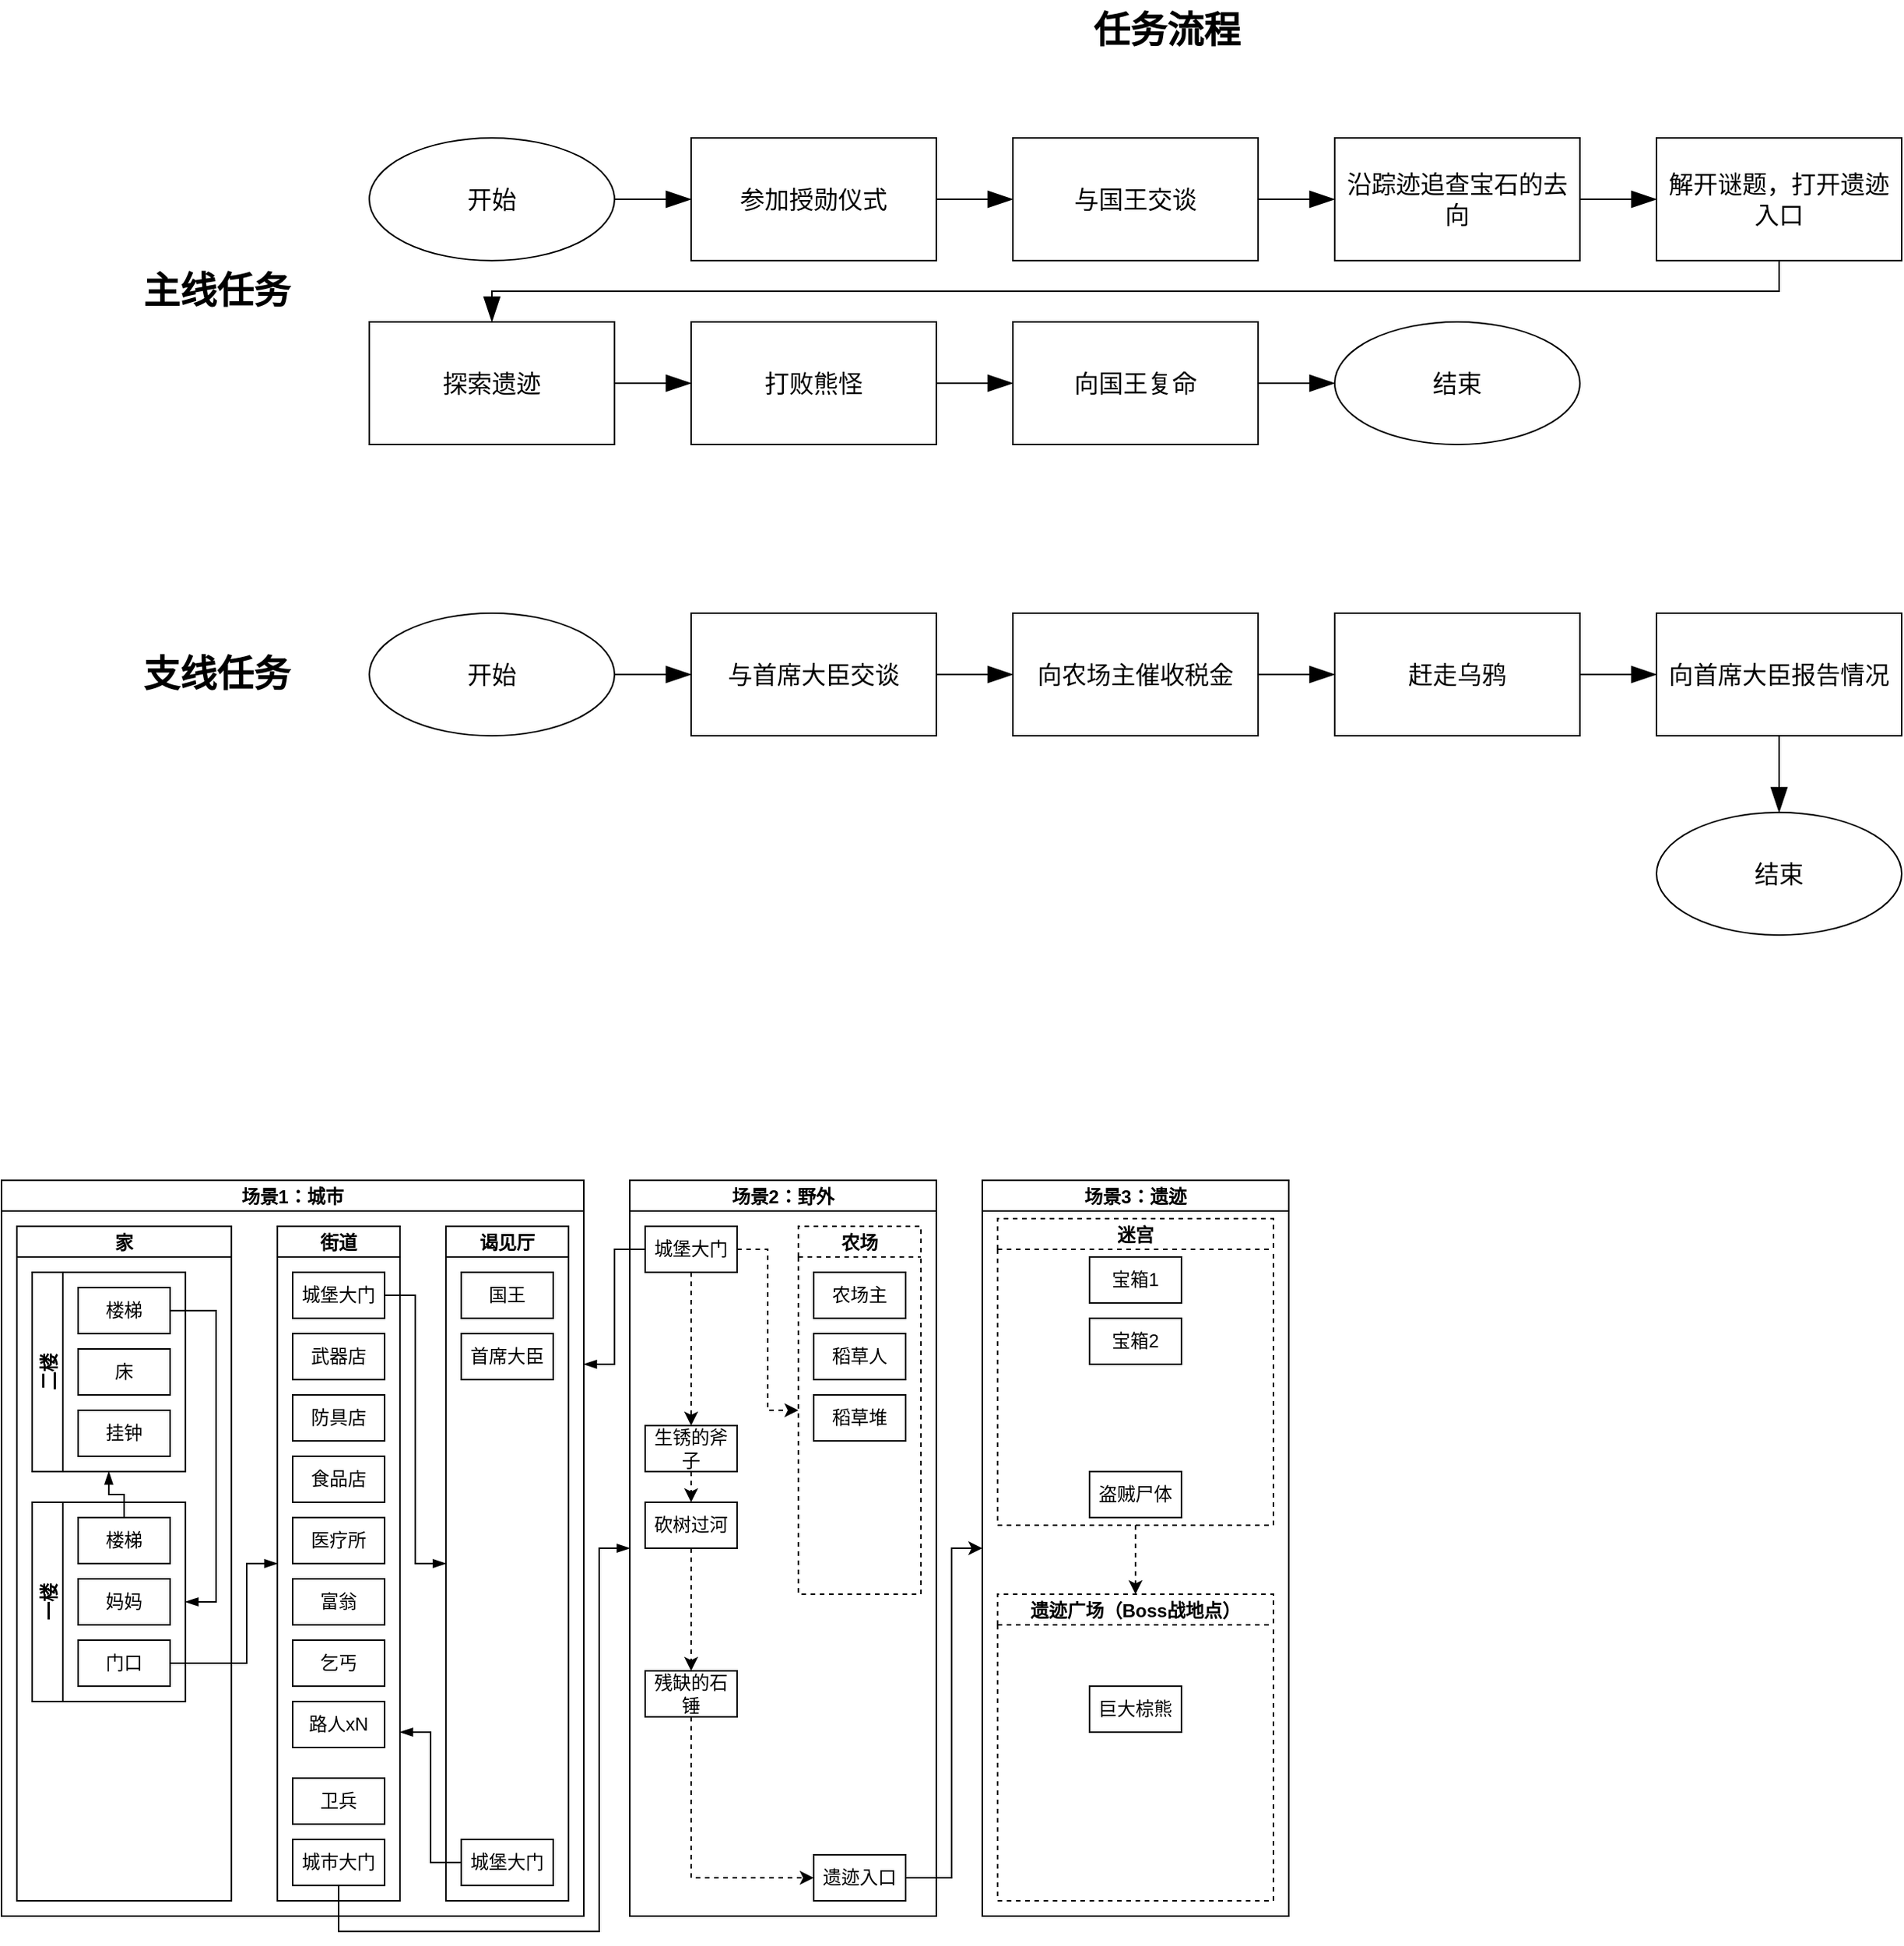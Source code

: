 <mxfile version="20.6.1" type="device"><diagram id="xUpzfpDyM6c4dpfy8sNx" name="第 1 页"><mxGraphModel dx="981" dy="597" grid="1" gridSize="10" guides="1" tooltips="1" connect="1" arrows="1" fold="1" page="1" pageScale="1" pageWidth="1600" pageHeight="900" background="none" math="0" shadow="0"><root><mxCell id="0"/><mxCell id="1" parent="0"/><mxCell id="JuBkg8ofsiZsjsUCw4kO-111" value="" style="edgeStyle=elbowEdgeStyle;shape=connector;curved=1;rounded=0;orthogonalLoop=1;jettySize=auto;html=1;labelBackgroundColor=default;strokeColor=default;fontFamily=Helvetica;fontSize=12;fontColor=default;endArrow=blockThin;endFill=1;startSize=14;endSize=14;" parent="1" source="JuBkg8ofsiZsjsUCw4kO-89" target="JuBkg8ofsiZsjsUCw4kO-110" edge="1"><mxGeometry relative="1" as="geometry"/></mxCell><mxCell id="JuBkg8ofsiZsjsUCw4kO-89" value="参加授勋仪式" style="whiteSpace=wrap;html=1;fontSize=16;" parent="1" vertex="1"><mxGeometry x="490" y="240" width="160" height="80" as="geometry"/></mxCell><mxCell id="JuBkg8ofsiZsjsUCw4kO-91" style="edgeStyle=orthogonalEdgeStyle;curved=1;rounded=0;orthogonalLoop=1;jettySize=auto;html=1;fontSize=12;endArrow=blockThin;startSize=14;endSize=14;endFill=1;noEdgeStyle=1;orthogonal=1;" parent="1" source="JuBkg8ofsiZsjsUCw4kO-90" target="JuBkg8ofsiZsjsUCw4kO-89" edge="1"><mxGeometry relative="1" as="geometry"/></mxCell><mxCell id="JuBkg8ofsiZsjsUCw4kO-90" value="开始" style="ellipse;whiteSpace=wrap;html=1;fontSize=16;" parent="1" vertex="1"><mxGeometry x="280" y="240" width="160" height="80" as="geometry"/></mxCell><mxCell id="JuBkg8ofsiZsjsUCw4kO-94" value="任务流程" style="text;strokeColor=none;fillColor=none;html=1;fontSize=24;fontStyle=1;verticalAlign=middle;align=center;fontFamily=Helvetica;fontColor=default;" parent="1" vertex="1"><mxGeometry x="750" y="150" width="100" height="40" as="geometry"/></mxCell><mxCell id="JuBkg8ofsiZsjsUCw4kO-113" value="" style="edgeStyle=elbowEdgeStyle;shape=connector;curved=1;rounded=0;orthogonalLoop=1;jettySize=auto;html=1;labelBackgroundColor=default;strokeColor=default;fontFamily=Helvetica;fontSize=12;fontColor=default;endArrow=blockThin;endFill=1;startSize=14;endSize=14;" parent="1" source="JuBkg8ofsiZsjsUCw4kO-110" target="JuBkg8ofsiZsjsUCw4kO-112" edge="1"><mxGeometry relative="1" as="geometry"/></mxCell><mxCell id="JuBkg8ofsiZsjsUCw4kO-110" value="与国王交谈" style="whiteSpace=wrap;html=1;fontSize=16;" parent="1" vertex="1"><mxGeometry x="700" y="240" width="160" height="80" as="geometry"/></mxCell><mxCell id="JuBkg8ofsiZsjsUCw4kO-115" value="" style="edgeStyle=elbowEdgeStyle;shape=connector;rounded=0;orthogonalLoop=1;jettySize=auto;html=1;labelBackgroundColor=default;strokeColor=default;fontFamily=Helvetica;fontSize=12;fontColor=default;endArrow=blockThin;endFill=1;startSize=14;endSize=14;elbow=vertical;" parent="1" source="JuBkg8ofsiZsjsUCw4kO-112" target="JuBkg8ofsiZsjsUCw4kO-114" edge="1"><mxGeometry relative="1" as="geometry"/></mxCell><mxCell id="JuBkg8ofsiZsjsUCw4kO-112" value="沿踪迹追查宝石的去向" style="whiteSpace=wrap;html=1;fontSize=16;" parent="1" vertex="1"><mxGeometry x="910" y="240" width="160" height="80" as="geometry"/></mxCell><mxCell id="JuBkg8ofsiZsjsUCw4kO-117" value="" style="edgeStyle=elbowEdgeStyle;shape=connector;rounded=0;orthogonalLoop=1;jettySize=auto;html=1;labelBackgroundColor=default;strokeColor=default;fontFamily=Helvetica;fontSize=12;fontColor=default;endArrow=blockThin;endFill=1;startSize=14;endSize=14;elbow=vertical;" parent="1" source="JuBkg8ofsiZsjsUCw4kO-114" target="JuBkg8ofsiZsjsUCw4kO-116" edge="1"><mxGeometry relative="1" as="geometry"/></mxCell><mxCell id="JuBkg8ofsiZsjsUCw4kO-114" value="解开谜题，打开遗迹入口" style="whiteSpace=wrap;html=1;fontSize=16;" parent="1" vertex="1"><mxGeometry x="1120" y="240" width="160" height="80" as="geometry"/></mxCell><mxCell id="JuBkg8ofsiZsjsUCw4kO-119" value="" style="edgeStyle=elbowEdgeStyle;shape=connector;curved=1;rounded=0;orthogonalLoop=1;jettySize=auto;html=1;labelBackgroundColor=default;strokeColor=default;fontFamily=Helvetica;fontSize=12;fontColor=default;endArrow=blockThin;endFill=1;startSize=14;endSize=14;" parent="1" source="JuBkg8ofsiZsjsUCw4kO-116" target="JuBkg8ofsiZsjsUCw4kO-118" edge="1"><mxGeometry relative="1" as="geometry"/></mxCell><mxCell id="JuBkg8ofsiZsjsUCw4kO-116" value="探索遗迹" style="whiteSpace=wrap;html=1;fontSize=16;" parent="1" vertex="1"><mxGeometry x="280" y="360" width="160" height="80" as="geometry"/></mxCell><mxCell id="JuBkg8ofsiZsjsUCw4kO-121" value="" style="edgeStyle=elbowEdgeStyle;shape=connector;curved=1;rounded=0;orthogonalLoop=1;jettySize=auto;html=1;labelBackgroundColor=default;strokeColor=default;fontFamily=Helvetica;fontSize=12;fontColor=default;endArrow=blockThin;endFill=1;startSize=14;endSize=14;" parent="1" source="JuBkg8ofsiZsjsUCw4kO-118" target="JuBkg8ofsiZsjsUCw4kO-120" edge="1"><mxGeometry relative="1" as="geometry"/></mxCell><mxCell id="JuBkg8ofsiZsjsUCw4kO-118" value="打败熊怪" style="whiteSpace=wrap;html=1;fontSize=16;" parent="1" vertex="1"><mxGeometry x="490" y="360" width="160" height="80" as="geometry"/></mxCell><mxCell id="JuBkg8ofsiZsjsUCw4kO-123" value="" style="edgeStyle=elbowEdgeStyle;shape=connector;rounded=0;orthogonalLoop=1;jettySize=auto;html=1;labelBackgroundColor=default;strokeColor=default;fontFamily=Helvetica;fontSize=12;fontColor=default;endArrow=blockThin;endFill=1;startSize=14;endSize=14;elbow=vertical;" parent="1" source="JuBkg8ofsiZsjsUCw4kO-120" target="JuBkg8ofsiZsjsUCw4kO-124" edge="1"><mxGeometry relative="1" as="geometry"><mxPoint x="-2270" y="1062" as="targetPoint"/></mxGeometry></mxCell><mxCell id="JuBkg8ofsiZsjsUCw4kO-120" value="向国王复命" style="whiteSpace=wrap;html=1;fontSize=16;" parent="1" vertex="1"><mxGeometry x="700" y="360" width="160" height="80" as="geometry"/></mxCell><mxCell id="JuBkg8ofsiZsjsUCw4kO-124" value="结束" style="ellipse;whiteSpace=wrap;html=1;fontSize=16;" parent="1" vertex="1"><mxGeometry x="910" y="360" width="160" height="80" as="geometry"/></mxCell><mxCell id="DqCSAkhZ1-ssq3pbzgbP-8" value="场景1：城市" style="swimlane;fontSize=12;startSize=20;" parent="1" vertex="1"><mxGeometry x="40" y="920" width="380" height="480" as="geometry"/></mxCell><mxCell id="DqCSAkhZ1-ssq3pbzgbP-9" value="家" style="swimlane;fontSize=12;startSize=20;" parent="DqCSAkhZ1-ssq3pbzgbP-8" vertex="1"><mxGeometry x="10" y="30" width="140" height="440" as="geometry"><mxRectangle x="10" y="30" width="50" height="30" as="alternateBounds"/></mxGeometry></mxCell><mxCell id="DqCSAkhZ1-ssq3pbzgbP-10" value="二楼" style="swimlane;horizontal=0;fontFamily=Helvetica;fontSize=12;fontColor=default;startSize=20;" parent="DqCSAkhZ1-ssq3pbzgbP-9" vertex="1"><mxGeometry x="10" y="30" width="100" height="130" as="geometry"/></mxCell><mxCell id="tLxKHf_uXinKdtVue2NW-1" value="&lt;div style=&quot;font-size: 12px;&quot;&gt;挂钟&lt;/div&gt;" style="whiteSpace=wrap;html=1;fontSize=12;align=center;verticalAlign=middle;labelBackgroundColor=none;horizontal=1;fontFamily=Helvetica;" parent="DqCSAkhZ1-ssq3pbzgbP-10" vertex="1"><mxGeometry x="30" y="90" width="60" height="30" as="geometry"/></mxCell><mxCell id="tLxKHf_uXinKdtVue2NW-3" value="&lt;div style=&quot;font-size: 12px;&quot;&gt;床&lt;/div&gt;" style="whiteSpace=wrap;html=1;fontSize=12;align=center;verticalAlign=middle;labelBackgroundColor=none;horizontal=1;fontFamily=Helvetica;" parent="DqCSAkhZ1-ssq3pbzgbP-10" vertex="1"><mxGeometry x="30" y="50" width="60" height="30" as="geometry"/></mxCell><mxCell id="tLxKHf_uXinKdtVue2NW-5" value="&lt;div style=&quot;font-size: 12px;&quot;&gt;楼梯&lt;/div&gt;" style="whiteSpace=wrap;html=1;fontSize=12;align=center;verticalAlign=middle;labelBackgroundColor=none;horizontal=1;fontFamily=Helvetica;" parent="DqCSAkhZ1-ssq3pbzgbP-10" vertex="1"><mxGeometry x="30" y="10" width="60" height="30" as="geometry"/></mxCell><mxCell id="DqCSAkhZ1-ssq3pbzgbP-11" value="一楼" style="swimlane;horizontal=0;fontFamily=Helvetica;fontSize=12;fontColor=default;startSize=20;" parent="DqCSAkhZ1-ssq3pbzgbP-9" vertex="1"><mxGeometry x="10" y="180" width="100" height="130" as="geometry"><mxRectangle x="10" y="240.0" width="40" height="50" as="alternateBounds"/></mxGeometry></mxCell><mxCell id="tLxKHf_uXinKdtVue2NW-9" value="&lt;div style=&quot;font-size: 12px;&quot;&gt;妈妈&lt;/div&gt;" style="whiteSpace=wrap;html=1;fontSize=12;align=center;verticalAlign=middle;labelBackgroundColor=none;horizontal=1;fontFamily=Helvetica;shadow=0;" parent="DqCSAkhZ1-ssq3pbzgbP-11" vertex="1"><mxGeometry x="30" y="50.0" width="60" height="30" as="geometry"/></mxCell><mxCell id="tLxKHf_uXinKdtVue2NW-10" value="&lt;div style=&quot;font-size: 12px;&quot;&gt;楼梯&lt;/div&gt;" style="whiteSpace=wrap;html=1;fontSize=12;align=center;verticalAlign=middle;labelBackgroundColor=none;horizontal=1;fontFamily=Helvetica;shadow=0;" parent="DqCSAkhZ1-ssq3pbzgbP-11" vertex="1"><mxGeometry x="30" y="10.0" width="60" height="30" as="geometry"/></mxCell><mxCell id="tLxKHf_uXinKdtVue2NW-12" value="&lt;div style=&quot;font-size: 12px;&quot;&gt;门口&lt;/div&gt;" style="whiteSpace=wrap;html=1;fontSize=12;align=center;verticalAlign=middle;labelBackgroundColor=none;horizontal=1;fontFamily=Helvetica;shadow=0;" parent="DqCSAkhZ1-ssq3pbzgbP-11" vertex="1"><mxGeometry x="30" y="90.0" width="60" height="30" as="geometry"/></mxCell><mxCell id="tLxKHf_uXinKdtVue2NW-19" style="edgeStyle=elbowEdgeStyle;rounded=0;orthogonalLoop=1;jettySize=auto;html=1;exitX=0.5;exitY=0;exitDx=0;exitDy=0;entryX=0.5;entryY=1;entryDx=0;entryDy=0;fontFamily=Helvetica;fontSize=12;endArrow=blockThin;endFill=1;elbow=vertical;" parent="DqCSAkhZ1-ssq3pbzgbP-9" source="tLxKHf_uXinKdtVue2NW-10" target="DqCSAkhZ1-ssq3pbzgbP-10" edge="1"><mxGeometry relative="1" as="geometry"/></mxCell><mxCell id="tLxKHf_uXinKdtVue2NW-18" style="edgeStyle=elbowEdgeStyle;rounded=0;orthogonalLoop=1;jettySize=auto;html=1;fontFamily=Helvetica;fontSize=12;endArrow=blockThin;endFill=1;entryX=1;entryY=0.5;entryDx=0;entryDy=0;" parent="DqCSAkhZ1-ssq3pbzgbP-9" source="tLxKHf_uXinKdtVue2NW-5" target="DqCSAkhZ1-ssq3pbzgbP-11" edge="1"><mxGeometry relative="1" as="geometry"><mxPoint x="110" y="310" as="targetPoint"/><Array as="points"><mxPoint x="130" y="150"/></Array></mxGeometry></mxCell><mxCell id="tLxKHf_uXinKdtVue2NW-21" value="街道" style="swimlane;fontSize=12;startSize=20;shadow=0;labelBackgroundColor=none;fontFamily=Helvetica;" parent="DqCSAkhZ1-ssq3pbzgbP-8" vertex="1"><mxGeometry x="180" y="30" width="80" height="440" as="geometry"><mxRectangle x="180" y="30" width="60" height="30" as="alternateBounds"/></mxGeometry></mxCell><mxCell id="tLxKHf_uXinKdtVue2NW-45" value="城堡大门" style="rounded=0;whiteSpace=wrap;html=1;shadow=0;labelBackgroundColor=none;fontFamily=Helvetica;fontSize=12;" parent="tLxKHf_uXinKdtVue2NW-21" vertex="1"><mxGeometry x="10" y="30" width="60" height="30" as="geometry"/></mxCell><mxCell id="tLxKHf_uXinKdtVue2NW-22" value="武器店" style="rounded=0;whiteSpace=wrap;html=1;shadow=0;labelBackgroundColor=none;fontFamily=Helvetica;fontSize=12;" parent="tLxKHf_uXinKdtVue2NW-21" vertex="1"><mxGeometry x="10" y="70" width="60" height="30" as="geometry"/></mxCell><mxCell id="tLxKHf_uXinKdtVue2NW-24" value="防具店" style="rounded=0;whiteSpace=wrap;html=1;shadow=0;labelBackgroundColor=none;fontFamily=Helvetica;fontSize=12;" parent="tLxKHf_uXinKdtVue2NW-21" vertex="1"><mxGeometry x="10" y="110" width="60" height="30" as="geometry"/></mxCell><mxCell id="tLxKHf_uXinKdtVue2NW-27" value="卫兵" style="rounded=0;whiteSpace=wrap;html=1;shadow=0;labelBackgroundColor=none;fontFamily=Helvetica;fontSize=12;" parent="tLxKHf_uXinKdtVue2NW-21" vertex="1"><mxGeometry x="10" y="360" width="60" height="30" as="geometry"/></mxCell><mxCell id="tLxKHf_uXinKdtVue2NW-46" value="城市大门" style="rounded=0;whiteSpace=wrap;html=1;shadow=0;labelBackgroundColor=none;fontFamily=Helvetica;fontSize=12;" parent="tLxKHf_uXinKdtVue2NW-21" vertex="1"><mxGeometry x="10" y="400" width="60" height="30" as="geometry"/></mxCell><mxCell id="tLxKHf_uXinKdtVue2NW-49" value="食品店" style="rounded=0;whiteSpace=wrap;html=1;shadow=0;labelBackgroundColor=none;fontFamily=Helvetica;fontSize=12;" parent="tLxKHf_uXinKdtVue2NW-21" vertex="1"><mxGeometry x="10" y="150" width="60" height="30" as="geometry"/></mxCell><mxCell id="UzRutublj90CVOCKk_BJ-1" value="医疗所" style="rounded=0;whiteSpace=wrap;html=1;shadow=0;labelBackgroundColor=none;fontFamily=Helvetica;fontSize=12;" parent="tLxKHf_uXinKdtVue2NW-21" vertex="1"><mxGeometry x="10" y="190" width="60" height="30" as="geometry"/></mxCell><mxCell id="UzRutublj90CVOCKk_BJ-2" value="富翁" style="rounded=0;whiteSpace=wrap;html=1;shadow=0;labelBackgroundColor=none;fontFamily=Helvetica;fontSize=12;" parent="tLxKHf_uXinKdtVue2NW-21" vertex="1"><mxGeometry x="10" y="230" width="60" height="30" as="geometry"/></mxCell><mxCell id="UzRutublj90CVOCKk_BJ-3" value="乞丐" style="rounded=0;whiteSpace=wrap;html=1;shadow=0;labelBackgroundColor=none;fontFamily=Helvetica;fontSize=12;" parent="tLxKHf_uXinKdtVue2NW-21" vertex="1"><mxGeometry x="10" y="270" width="60" height="30" as="geometry"/></mxCell><mxCell id="daTnNYwC1p6PDlXnPEbX-11" value="路人xN" style="rounded=0;whiteSpace=wrap;html=1;shadow=0;labelBackgroundColor=none;fontFamily=Helvetica;fontSize=12;" parent="tLxKHf_uXinKdtVue2NW-21" vertex="1"><mxGeometry x="10" y="310" width="60" height="30" as="geometry"/></mxCell><mxCell id="tLxKHf_uXinKdtVue2NW-23" style="edgeStyle=elbowEdgeStyle;rounded=0;orthogonalLoop=1;jettySize=auto;html=1;exitX=1;exitY=0.5;exitDx=0;exitDy=0;entryX=0;entryY=0.5;entryDx=0;entryDy=0;fontFamily=Helvetica;fontSize=12;endArrow=blockThin;endFill=1;" parent="DqCSAkhZ1-ssq3pbzgbP-8" source="tLxKHf_uXinKdtVue2NW-12" target="tLxKHf_uXinKdtVue2NW-21" edge="1"><mxGeometry relative="1" as="geometry"><Array as="points"><mxPoint x="160" y="240"/><mxPoint x="150" y="250"/></Array></mxGeometry></mxCell><mxCell id="tLxKHf_uXinKdtVue2NW-51" value="谒见厅" style="swimlane;fontSize=12;startSize=20;shadow=0;labelBackgroundColor=none;fontFamily=Helvetica;" parent="DqCSAkhZ1-ssq3pbzgbP-8" vertex="1"><mxGeometry x="290" y="30" width="80" height="440" as="geometry"><mxRectangle x="290" y="30" width="80" height="30" as="alternateBounds"/></mxGeometry></mxCell><mxCell id="tLxKHf_uXinKdtVue2NW-52" value="城堡大门" style="rounded=0;whiteSpace=wrap;html=1;shadow=0;labelBackgroundColor=none;fontFamily=Helvetica;fontSize=12;" parent="tLxKHf_uXinKdtVue2NW-51" vertex="1"><mxGeometry x="10" y="400" width="60" height="30" as="geometry"/></mxCell><mxCell id="tLxKHf_uXinKdtVue2NW-54" value="国王" style="rounded=0;whiteSpace=wrap;html=1;shadow=0;labelBackgroundColor=none;fontFamily=Helvetica;fontSize=12;" parent="tLxKHf_uXinKdtVue2NW-51" vertex="1"><mxGeometry x="10" y="30" width="60" height="30" as="geometry"/></mxCell><mxCell id="tLxKHf_uXinKdtVue2NW-55" value="首席大臣" style="rounded=0;whiteSpace=wrap;html=1;shadow=0;labelBackgroundColor=none;fontFamily=Helvetica;fontSize=12;" parent="tLxKHf_uXinKdtVue2NW-51" vertex="1"><mxGeometry x="10" y="70" width="60" height="30" as="geometry"/></mxCell><mxCell id="tLxKHf_uXinKdtVue2NW-53" style="edgeStyle=elbowEdgeStyle;rounded=0;orthogonalLoop=1;jettySize=auto;html=1;entryX=0;entryY=0.5;entryDx=0;entryDy=0;fontFamily=Helvetica;fontSize=12;endArrow=blockThin;endFill=1;" parent="DqCSAkhZ1-ssq3pbzgbP-8" source="tLxKHf_uXinKdtVue2NW-45" target="tLxKHf_uXinKdtVue2NW-51" edge="1"><mxGeometry relative="1" as="geometry"/></mxCell><mxCell id="tLxKHf_uXinKdtVue2NW-71" style="edgeStyle=elbowEdgeStyle;rounded=0;orthogonalLoop=1;jettySize=auto;html=1;exitX=0;exitY=0.5;exitDx=0;exitDy=0;entryX=1;entryY=0.75;entryDx=0;entryDy=0;fontFamily=Helvetica;fontSize=12;endArrow=blockThin;endFill=1;" parent="DqCSAkhZ1-ssq3pbzgbP-8" source="tLxKHf_uXinKdtVue2NW-52" target="tLxKHf_uXinKdtVue2NW-21" edge="1"><mxGeometry relative="1" as="geometry"/></mxCell><mxCell id="tLxKHf_uXinKdtVue2NW-56" value="开始" style="ellipse;whiteSpace=wrap;html=1;fontSize=16;" parent="1" vertex="1"><mxGeometry x="280" y="550" width="160" height="80" as="geometry"/></mxCell><mxCell id="tLxKHf_uXinKdtVue2NW-57" value="主线任务" style="text;strokeColor=none;fillColor=none;html=1;fontSize=24;fontStyle=1;verticalAlign=middle;align=center;shadow=0;labelBackgroundColor=none;fontFamily=Helvetica;" parent="1" vertex="1"><mxGeometry x="130" y="320" width="100" height="40" as="geometry"/></mxCell><mxCell id="tLxKHf_uXinKdtVue2NW-58" value="支线任务" style="text;strokeColor=none;fillColor=none;html=1;fontSize=24;fontStyle=1;verticalAlign=middle;align=center;shadow=0;labelBackgroundColor=none;fontFamily=Helvetica;" parent="1" vertex="1"><mxGeometry x="130" y="570" width="100" height="40" as="geometry"/></mxCell><mxCell id="tLxKHf_uXinKdtVue2NW-59" value="与首席大臣交谈" style="whiteSpace=wrap;html=1;fontSize=16;" parent="1" vertex="1"><mxGeometry x="490" y="550" width="160" height="80" as="geometry"/></mxCell><mxCell id="tLxKHf_uXinKdtVue2NW-61" value="" style="edgeStyle=elbowEdgeStyle;shape=connector;curved=1;rounded=0;orthogonalLoop=1;jettySize=auto;html=1;labelBackgroundColor=default;strokeColor=default;fontFamily=Helvetica;fontSize=12;fontColor=default;endArrow=blockThin;endFill=1;startSize=14;endSize=14;exitX=1;exitY=0.5;exitDx=0;exitDy=0;entryX=0;entryY=0.5;entryDx=0;entryDy=0;" parent="1" source="tLxKHf_uXinKdtVue2NW-56" target="tLxKHf_uXinKdtVue2NW-59" edge="1"><mxGeometry relative="1" as="geometry"><mxPoint x="430" y="520" as="sourcePoint"/><mxPoint x="480.0" y="520" as="targetPoint"/></mxGeometry></mxCell><mxCell id="tLxKHf_uXinKdtVue2NW-63" value="向农场主催收税金" style="whiteSpace=wrap;html=1;fontSize=16;" parent="1" vertex="1"><mxGeometry x="700" y="550" width="160" height="80" as="geometry"/></mxCell><mxCell id="tLxKHf_uXinKdtVue2NW-64" value="" style="edgeStyle=elbowEdgeStyle;shape=connector;curved=1;rounded=0;orthogonalLoop=1;jettySize=auto;html=1;labelBackgroundColor=default;strokeColor=default;fontFamily=Helvetica;fontSize=12;fontColor=default;endArrow=blockThin;endFill=1;startSize=14;endSize=14;exitX=1;exitY=0.5;exitDx=0;exitDy=0;entryX=0;entryY=0.5;entryDx=0;entryDy=0;" parent="1" source="tLxKHf_uXinKdtVue2NW-59" target="tLxKHf_uXinKdtVue2NW-63" edge="1"><mxGeometry relative="1" as="geometry"><mxPoint x="640.0" y="590" as="sourcePoint"/><mxPoint x="680.0" y="520" as="targetPoint"/></mxGeometry></mxCell><mxCell id="tLxKHf_uXinKdtVue2NW-65" value="赶走乌鸦" style="whiteSpace=wrap;html=1;fontSize=16;" parent="1" vertex="1"><mxGeometry x="910" y="550" width="160" height="80" as="geometry"/></mxCell><mxCell id="tLxKHf_uXinKdtVue2NW-66" value="" style="edgeStyle=elbowEdgeStyle;shape=connector;curved=1;rounded=0;orthogonalLoop=1;jettySize=auto;html=1;labelBackgroundColor=default;strokeColor=default;fontFamily=Helvetica;fontSize=12;fontColor=default;endArrow=blockThin;endFill=1;startSize=14;endSize=14;exitX=1;exitY=0.5;exitDx=0;exitDy=0;entryX=0;entryY=0.5;entryDx=0;entryDy=0;" parent="1" source="tLxKHf_uXinKdtVue2NW-63" target="tLxKHf_uXinKdtVue2NW-65" edge="1"><mxGeometry relative="1" as="geometry"><mxPoint x="940.0" y="590" as="sourcePoint"/><mxPoint x="980.0" y="520" as="targetPoint"/></mxGeometry></mxCell><mxCell id="tLxKHf_uXinKdtVue2NW-67" value="向首席大臣报告情况" style="whiteSpace=wrap;html=1;fontSize=16;" parent="1" vertex="1"><mxGeometry x="1120" y="550" width="160" height="80" as="geometry"/></mxCell><mxCell id="tLxKHf_uXinKdtVue2NW-68" value="" style="edgeStyle=elbowEdgeStyle;shape=connector;curved=1;rounded=0;orthogonalLoop=1;jettySize=auto;html=1;labelBackgroundColor=default;strokeColor=default;fontFamily=Helvetica;fontSize=12;fontColor=default;endArrow=blockThin;endFill=1;startSize=14;endSize=14;exitX=1;exitY=0.5;exitDx=0;exitDy=0;entryX=0;entryY=0.5;entryDx=0;entryDy=0;" parent="1" source="tLxKHf_uXinKdtVue2NW-65" target="tLxKHf_uXinKdtVue2NW-67" edge="1"><mxGeometry relative="1" as="geometry"><mxPoint x="1070" y="580" as="sourcePoint"/><mxPoint x="1120.0" y="520" as="targetPoint"/></mxGeometry></mxCell><mxCell id="tLxKHf_uXinKdtVue2NW-69" value="" style="edgeStyle=elbowEdgeStyle;shape=connector;rounded=0;orthogonalLoop=1;jettySize=auto;html=1;labelBackgroundColor=default;strokeColor=default;fontFamily=Helvetica;fontSize=12;fontColor=default;endArrow=blockThin;endFill=1;startSize=14;endSize=14;elbow=vertical;entryX=0.5;entryY=0;entryDx=0;entryDy=0;exitX=0.5;exitY=1;exitDx=0;exitDy=0;" parent="1" source="tLxKHf_uXinKdtVue2NW-67" target="tLxKHf_uXinKdtVue2NW-70" edge="1"><mxGeometry relative="1" as="geometry"><mxPoint x="-2060" y="1382" as="targetPoint"/><mxPoint x="1070" y="720.286" as="sourcePoint"/></mxGeometry></mxCell><mxCell id="tLxKHf_uXinKdtVue2NW-70" value="结束" style="ellipse;whiteSpace=wrap;html=1;fontSize=16;" parent="1" vertex="1"><mxGeometry x="1120" y="680" width="160" height="80" as="geometry"/></mxCell><mxCell id="tLxKHf_uXinKdtVue2NW-72" style="edgeStyle=orthogonalEdgeStyle;rounded=0;orthogonalLoop=1;jettySize=auto;html=1;exitX=0.5;exitY=1;exitDx=0;exitDy=0;fontFamily=Helvetica;fontSize=12;endArrow=blockThin;endFill=1;entryX=0;entryY=0.5;entryDx=0;entryDy=0;" parent="1" source="tLxKHf_uXinKdtVue2NW-46" target="tLxKHf_uXinKdtVue2NW-73" edge="1"><mxGeometry relative="1" as="geometry"><mxPoint x="480" y="1060" as="targetPoint"/><Array as="points"><mxPoint x="260" y="1410"/><mxPoint x="430" y="1410"/><mxPoint x="430" y="1160"/></Array></mxGeometry></mxCell><mxCell id="tLxKHf_uXinKdtVue2NW-73" value="场景2：野外" style="swimlane;fontSize=12;startSize=20;shadow=0;labelBackgroundColor=none;fontFamily=Helvetica;" parent="1" vertex="1"><mxGeometry x="450" y="920" width="200" height="480" as="geometry"/></mxCell><mxCell id="daTnNYwC1p6PDlXnPEbX-4" style="edgeStyle=orthogonalEdgeStyle;rounded=0;orthogonalLoop=1;jettySize=auto;html=1;exitX=1;exitY=0.5;exitDx=0;exitDy=0;entryX=0;entryY=0.5;entryDx=0;entryDy=0;dashed=1;" parent="tLxKHf_uXinKdtVue2NW-73" source="UzRutublj90CVOCKk_BJ-5" target="9b8EDwmFGiZDY9Ma-XRe-1" edge="1"><mxGeometry relative="1" as="geometry"/></mxCell><mxCell id="daTnNYwC1p6PDlXnPEbX-8" style="edgeStyle=orthogonalEdgeStyle;rounded=0;orthogonalLoop=1;jettySize=auto;html=1;exitX=0.5;exitY=1;exitDx=0;exitDy=0;entryX=0.5;entryY=0;entryDx=0;entryDy=0;dashed=1;" parent="tLxKHf_uXinKdtVue2NW-73" source="UzRutublj90CVOCKk_BJ-5" target="daTnNYwC1p6PDlXnPEbX-7" edge="1"><mxGeometry relative="1" as="geometry"/></mxCell><mxCell id="UzRutublj90CVOCKk_BJ-5" value="城堡大门" style="rounded=0;whiteSpace=wrap;html=1;shadow=0;labelBackgroundColor=none;fontFamily=Helvetica;fontSize=12;" parent="tLxKHf_uXinKdtVue2NW-73" vertex="1"><mxGeometry x="10" y="30" width="60" height="30" as="geometry"/></mxCell><mxCell id="9b8EDwmFGiZDY9Ma-XRe-1" value="农场" style="swimlane;fontSize=12;startSize=20;dashed=1;" parent="tLxKHf_uXinKdtVue2NW-73" vertex="1"><mxGeometry x="110" y="30" width="80" height="240" as="geometry"/></mxCell><mxCell id="daTnNYwC1p6PDlXnPEbX-1" value="农场主" style="rounded=0;whiteSpace=wrap;html=1;shadow=0;labelBackgroundColor=none;fontFamily=Helvetica;fontSize=12;" parent="9b8EDwmFGiZDY9Ma-XRe-1" vertex="1"><mxGeometry x="10" y="30" width="60" height="30" as="geometry"/></mxCell><mxCell id="daTnNYwC1p6PDlXnPEbX-2" value="稻草人" style="rounded=0;whiteSpace=wrap;html=1;shadow=0;labelBackgroundColor=none;fontFamily=Helvetica;fontSize=12;" parent="9b8EDwmFGiZDY9Ma-XRe-1" vertex="1"><mxGeometry x="10" y="70" width="60" height="30" as="geometry"/></mxCell><mxCell id="daTnNYwC1p6PDlXnPEbX-3" value="稻草堆" style="rounded=0;whiteSpace=wrap;html=1;shadow=0;labelBackgroundColor=none;fontFamily=Helvetica;fontSize=12;" parent="9b8EDwmFGiZDY9Ma-XRe-1" vertex="1"><mxGeometry x="10" y="110" width="60" height="30" as="geometry"/></mxCell><mxCell id="daTnNYwC1p6PDlXnPEbX-5" value="砍树过河" style="rounded=0;whiteSpace=wrap;html=1;shadow=0;labelBackgroundColor=none;fontFamily=Helvetica;fontSize=12;" parent="tLxKHf_uXinKdtVue2NW-73" vertex="1"><mxGeometry x="10" y="210" width="60" height="30" as="geometry"/></mxCell><mxCell id="daTnNYwC1p6PDlXnPEbX-9" style="edgeStyle=orthogonalEdgeStyle;rounded=0;orthogonalLoop=1;jettySize=auto;html=1;exitX=0.5;exitY=1;exitDx=0;exitDy=0;entryX=0.5;entryY=0;entryDx=0;entryDy=0;dashed=1;" parent="tLxKHf_uXinKdtVue2NW-73" source="daTnNYwC1p6PDlXnPEbX-7" target="daTnNYwC1p6PDlXnPEbX-5" edge="1"><mxGeometry relative="1" as="geometry"/></mxCell><mxCell id="daTnNYwC1p6PDlXnPEbX-7" value="生锈的斧子" style="rounded=0;whiteSpace=wrap;html=1;shadow=0;labelBackgroundColor=none;fontFamily=Helvetica;fontSize=12;" parent="tLxKHf_uXinKdtVue2NW-73" vertex="1"><mxGeometry x="10" y="160" width="60" height="30" as="geometry"/></mxCell><mxCell id="daTnNYwC1p6PDlXnPEbX-16" style="edgeStyle=orthogonalEdgeStyle;rounded=0;orthogonalLoop=1;jettySize=auto;html=1;exitX=0.5;exitY=1;exitDx=0;exitDy=0;entryX=0;entryY=0.5;entryDx=0;entryDy=0;dashed=1;" parent="tLxKHf_uXinKdtVue2NW-73" source="daTnNYwC1p6PDlXnPEbX-13" target="daTnNYwC1p6PDlXnPEbX-15" edge="1"><mxGeometry relative="1" as="geometry"/></mxCell><mxCell id="daTnNYwC1p6PDlXnPEbX-13" value="残缺的石锤" style="rounded=0;whiteSpace=wrap;html=1;shadow=0;labelBackgroundColor=none;fontFamily=Helvetica;fontSize=12;" parent="tLxKHf_uXinKdtVue2NW-73" vertex="1"><mxGeometry x="10" y="320" width="60" height="30" as="geometry"/></mxCell><mxCell id="daTnNYwC1p6PDlXnPEbX-12" style="edgeStyle=orthogonalEdgeStyle;rounded=0;orthogonalLoop=1;jettySize=auto;html=1;exitX=0.5;exitY=1;exitDx=0;exitDy=0;dashed=1;entryX=0.5;entryY=0;entryDx=0;entryDy=0;" parent="tLxKHf_uXinKdtVue2NW-73" source="daTnNYwC1p6PDlXnPEbX-5" target="daTnNYwC1p6PDlXnPEbX-13" edge="1"><mxGeometry relative="1" as="geometry"><mxPoint x="40.034" y="300.0" as="targetPoint"/></mxGeometry></mxCell><mxCell id="daTnNYwC1p6PDlXnPEbX-15" value="遗迹入口" style="rounded=0;whiteSpace=wrap;html=1;shadow=0;labelBackgroundColor=none;fontFamily=Helvetica;fontSize=12;" parent="tLxKHf_uXinKdtVue2NW-73" vertex="1"><mxGeometry x="120" y="440" width="60" height="30" as="geometry"/></mxCell><mxCell id="UzRutublj90CVOCKk_BJ-6" style="edgeStyle=orthogonalEdgeStyle;rounded=0;orthogonalLoop=1;jettySize=auto;html=1;exitX=0;exitY=0.5;exitDx=0;exitDy=0;entryX=1;entryY=0.25;entryDx=0;entryDy=0;endArrow=blockThin;fontSize=12;endFill=1;" parent="1" source="UzRutublj90CVOCKk_BJ-5" target="DqCSAkhZ1-ssq3pbzgbP-8" edge="1"><mxGeometry relative="1" as="geometry"/></mxCell><mxCell id="daTnNYwC1p6PDlXnPEbX-17" value="场景3：遗迹" style="swimlane;fontSize=12;startSize=20;" parent="1" vertex="1"><mxGeometry x="680" y="920" width="200" height="480" as="geometry"/></mxCell><mxCell id="Rc8QA_WI6Z5Kwkl6d_tI-5" style="edgeStyle=orthogonalEdgeStyle;rounded=0;orthogonalLoop=1;jettySize=auto;html=1;exitX=0.5;exitY=1;exitDx=0;exitDy=0;entryX=0.5;entryY=0;entryDx=0;entryDy=0;dashed=1;" edge="1" parent="daTnNYwC1p6PDlXnPEbX-17" source="daTnNYwC1p6PDlXnPEbX-20" target="Rc8QA_WI6Z5Kwkl6d_tI-4"><mxGeometry relative="1" as="geometry"/></mxCell><mxCell id="daTnNYwC1p6PDlXnPEbX-20" value="迷宫" style="swimlane;fontSize=12;startSize=20;dashed=1;" parent="daTnNYwC1p6PDlXnPEbX-17" vertex="1"><mxGeometry x="10" y="25" width="180" height="200" as="geometry"/></mxCell><mxCell id="Rc8QA_WI6Z5Kwkl6d_tI-1" value="盗贼尸体" style="rounded=0;whiteSpace=wrap;html=1;shadow=0;labelBackgroundColor=none;fontFamily=Helvetica;fontSize=12;" vertex="1" parent="daTnNYwC1p6PDlXnPEbX-20"><mxGeometry x="60" y="165" width="60" height="30" as="geometry"/></mxCell><mxCell id="Rc8QA_WI6Z5Kwkl6d_tI-2" value="宝箱1" style="rounded=0;whiteSpace=wrap;html=1;shadow=0;labelBackgroundColor=none;fontFamily=Helvetica;fontSize=12;" vertex="1" parent="daTnNYwC1p6PDlXnPEbX-20"><mxGeometry x="60" y="25" width="60" height="30" as="geometry"/></mxCell><mxCell id="Rc8QA_WI6Z5Kwkl6d_tI-3" value="宝箱2" style="rounded=0;whiteSpace=wrap;html=1;shadow=0;labelBackgroundColor=none;fontFamily=Helvetica;fontSize=12;" vertex="1" parent="daTnNYwC1p6PDlXnPEbX-20"><mxGeometry x="60" y="65" width="60" height="30" as="geometry"/></mxCell><mxCell id="Rc8QA_WI6Z5Kwkl6d_tI-4" value="遗迹广场（Boss战地点）" style="swimlane;fontSize=12;startSize=20;dashed=1;" vertex="1" parent="daTnNYwC1p6PDlXnPEbX-17"><mxGeometry x="10" y="270" width="180" height="200" as="geometry"/></mxCell><mxCell id="Rc8QA_WI6Z5Kwkl6d_tI-6" value="巨大棕熊" style="rounded=0;whiteSpace=wrap;html=1;shadow=0;labelBackgroundColor=none;fontFamily=Helvetica;fontSize=12;" vertex="1" parent="Rc8QA_WI6Z5Kwkl6d_tI-4"><mxGeometry x="60" y="60" width="60" height="30" as="geometry"/></mxCell><mxCell id="daTnNYwC1p6PDlXnPEbX-18" style="edgeStyle=orthogonalEdgeStyle;rounded=0;orthogonalLoop=1;jettySize=auto;html=1;exitX=1;exitY=0.5;exitDx=0;exitDy=0;entryX=0;entryY=0.5;entryDx=0;entryDy=0;" parent="1" source="daTnNYwC1p6PDlXnPEbX-15" target="daTnNYwC1p6PDlXnPEbX-17" edge="1"><mxGeometry relative="1" as="geometry"><Array as="points"><mxPoint x="660" y="1375"/><mxPoint x="660" y="1160"/></Array></mxGeometry></mxCell></root></mxGraphModel></diagram></mxfile>